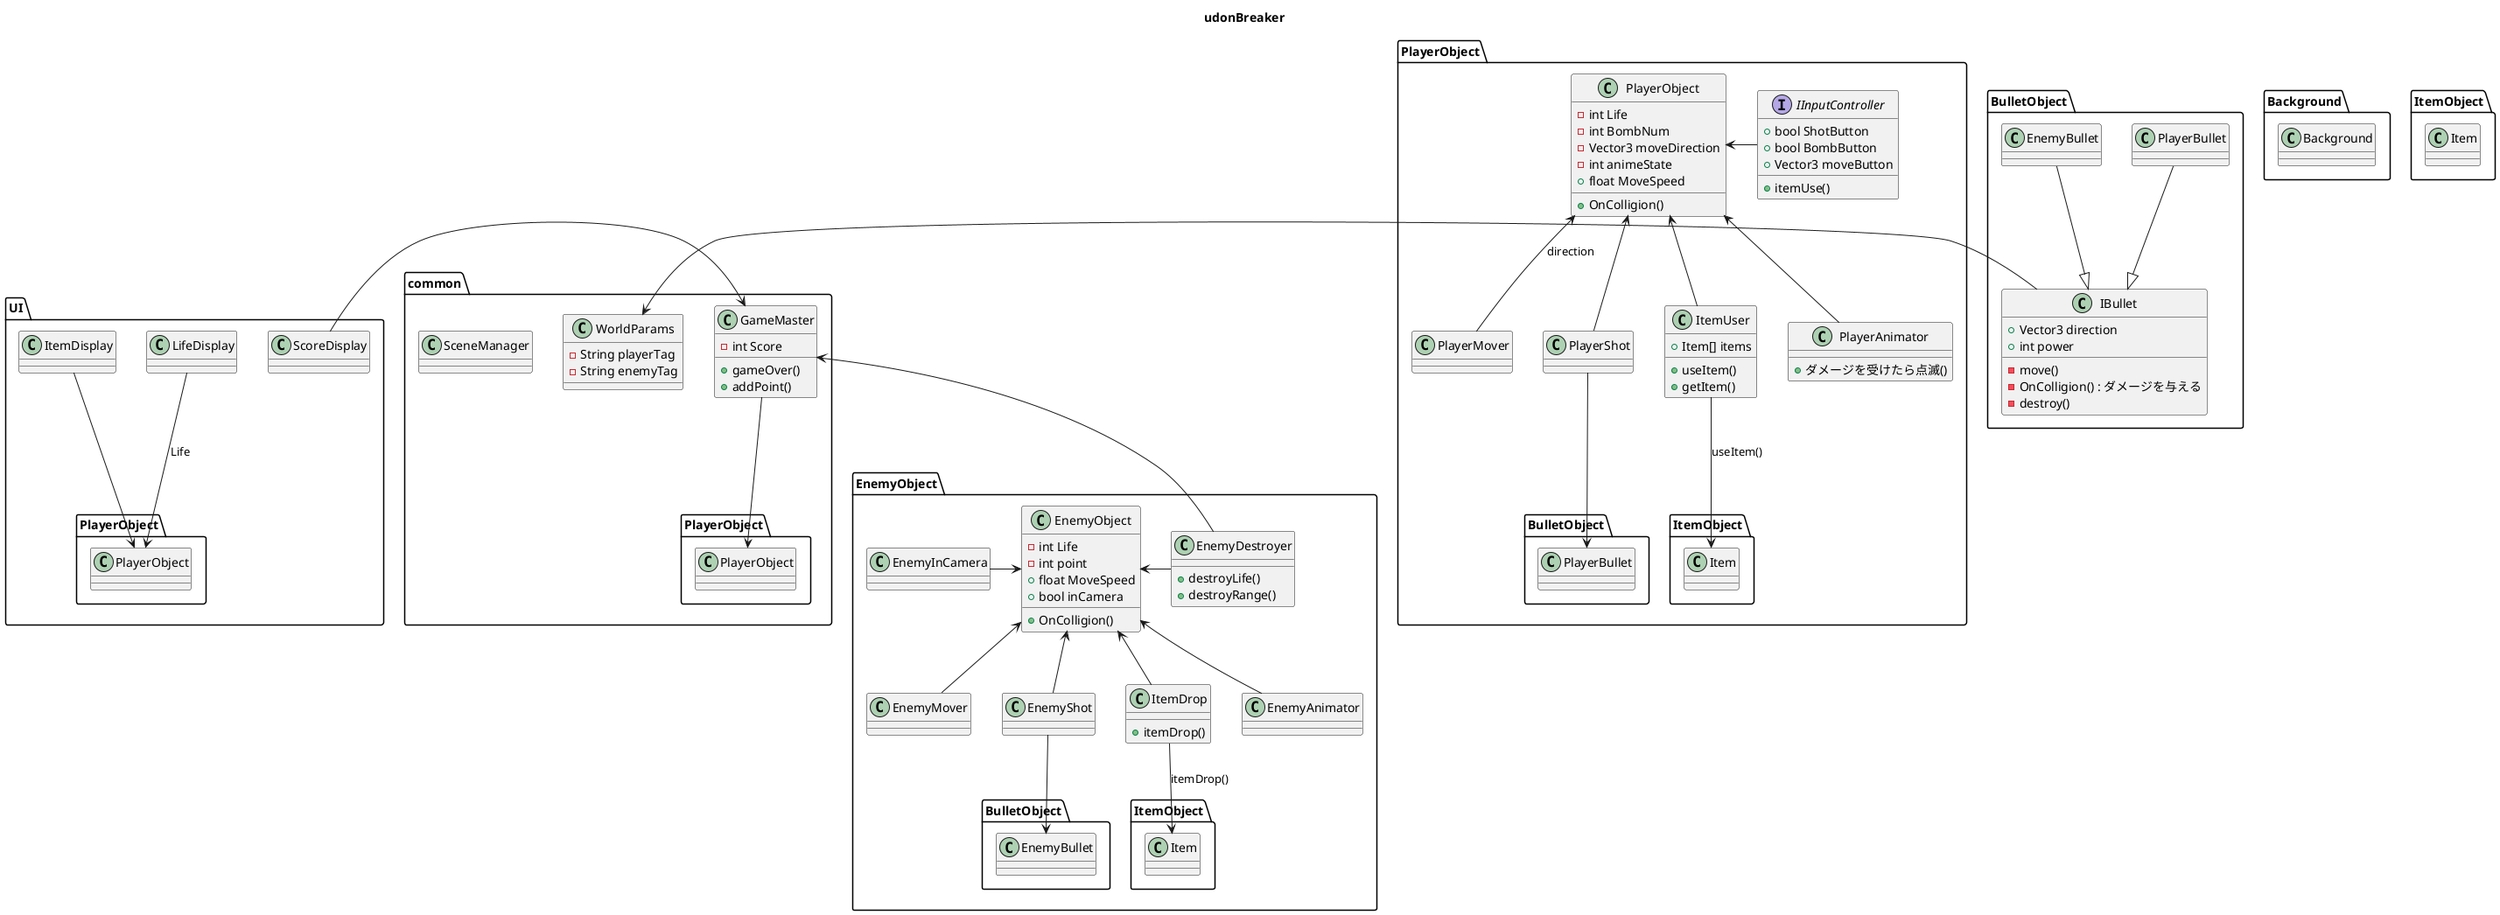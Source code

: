 @startuml
title udonBreaker

namespace Background{
    class Background
}

namespace common{
    class GameMaster{
        -int Score
        +gameOver()
        +addPoint()
    }
    GameMaster --> PlayerObject.PlayerObject
    class SceneManager
    class WorldParams{
        -String playerTag
        -String enemyTag
    }
}

namespace UI{
    class ScoreDisplay
    ScoreDisplay -> common.GameMaster
    class LifeDisplay
    LifeDisplay --> PlayerObject.PlayerObject : Life
    class ItemDisplay
    ItemDisplay --> PlayerObject.PlayerObject
}

namespace PlayerObject{
    interface IInputController{
        +bool ShotButton
        +bool BombButton
        +Vector3 moveButton
        +itemUse()
    }
    IInputController -l-> PlayerObject
    class PlayerObject{
        -int Life
        -int BombNum
        -Vector3 moveDirection
        -int animeState
        +float MoveSpeed
        +OnColligion()
    }
    class PlayerMover
    PlayerMover -u-> PlayerObject : direction
    class PlayerShot
    PlayerShot --> BulletObject.PlayerBullet
    PlayerShot -u-> PlayerObject

    class ItemUser{
        +Item[] items
        +useItem()
        +getItem()
    }
    ItemUser --u> PlayerObject
    ItemUser --> ItemObject.Item : useItem()
    class PlayerAnimator{
        +ダメージを受けたら点滅()
    }
    PlayerAnimator -u-> PlayerObject
    
}

namespace EnemyObject{
    class EnemyObject{
        -int Life
        -int point
        +float MoveSpeed
        +bool inCamera

        +OnColligion()
    }
    class EnemyMover
    EnemyMover -u-> EnemyObject
    class EnemyShot
    EnemyShot -u-> EnemyObject
    EnemyShot --> BulletObject.EnemyBullet
    class EnemyDestroyer{
        +destroyLife()
        +destroyRange()
    }
    EnemyDestroyer -l-> EnemyObject
    EnemyDestroyer -u-> common.GameMaster
    class EnemyInCamera
    EnemyInCamera -r-> EnemyObject

    class ItemDrop{
        +itemDrop()
    }
    ItemDrop -u-> EnemyObject
    ItemDrop --> ItemObject.Item : itemDrop()
    class EnemyAnimator
    EnemyAnimator -u-> EnemyObject
}

namespace BulletObject{
    class IBullet{
        +Vector3 direction
        +int power
        -move()
        -OnColligion() : ダメージを与える
        -destroy()
    }
    IBullet -> common.WorldParams
    class PlayerBullet
    class EnemyBullet
    PlayerBullet --|> IBullet
    EnemyBullet --|> IBullet
}

namespace ItemObject{
    class Item
}


@enduml
